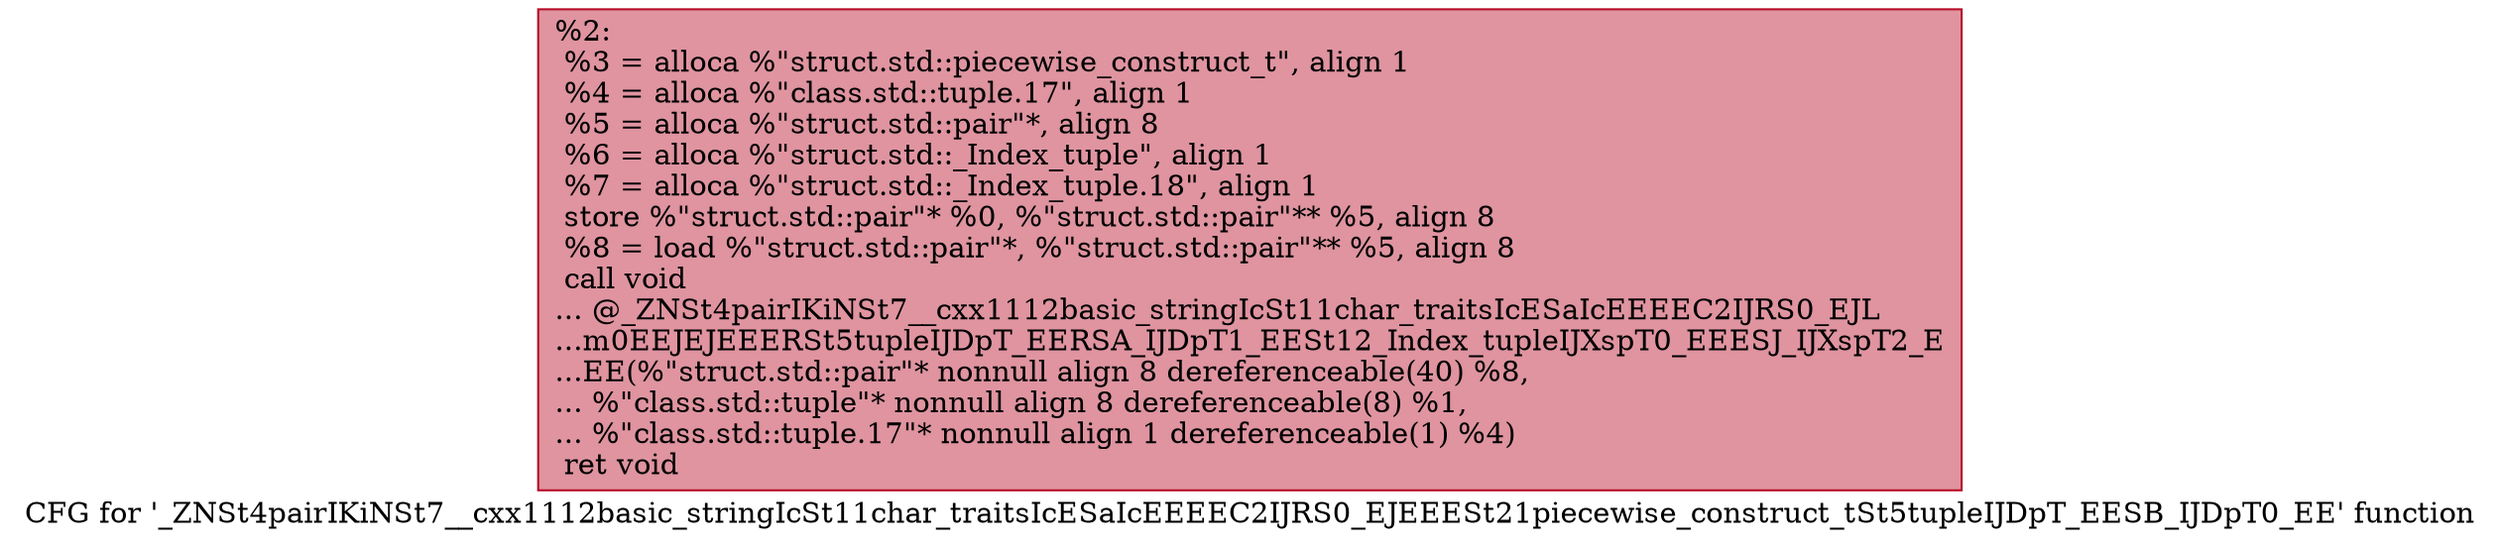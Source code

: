 digraph "CFG for '_ZNSt4pairIKiNSt7__cxx1112basic_stringIcSt11char_traitsIcESaIcEEEEC2IJRS0_EJEEESt21piecewise_construct_tSt5tupleIJDpT_EESB_IJDpT0_EE' function" {
	label="CFG for '_ZNSt4pairIKiNSt7__cxx1112basic_stringIcSt11char_traitsIcESaIcEEEEC2IJRS0_EJEEESt21piecewise_construct_tSt5tupleIJDpT_EESB_IJDpT0_EE' function";

	Node0x561d2dfc13b0 [shape=record,color="#b70d28ff", style=filled, fillcolor="#b70d2870",label="{%2:\l  %3 = alloca %\"struct.std::piecewise_construct_t\", align 1\l  %4 = alloca %\"class.std::tuple.17\", align 1\l  %5 = alloca %\"struct.std::pair\"*, align 8\l  %6 = alloca %\"struct.std::_Index_tuple\", align 1\l  %7 = alloca %\"struct.std::_Index_tuple.18\", align 1\l  store %\"struct.std::pair\"* %0, %\"struct.std::pair\"** %5, align 8\l  %8 = load %\"struct.std::pair\"*, %\"struct.std::pair\"** %5, align 8\l  call void\l... @_ZNSt4pairIKiNSt7__cxx1112basic_stringIcSt11char_traitsIcESaIcEEEEC2IJRS0_EJL\l...m0EEJEJEEERSt5tupleIJDpT_EERSA_IJDpT1_EESt12_Index_tupleIJXspT0_EEESJ_IJXspT2_E\l...EE(%\"struct.std::pair\"* nonnull align 8 dereferenceable(40) %8,\l... %\"class.std::tuple\"* nonnull align 8 dereferenceable(8) %1,\l... %\"class.std::tuple.17\"* nonnull align 1 dereferenceable(1) %4)\l  ret void\l}"];
}
